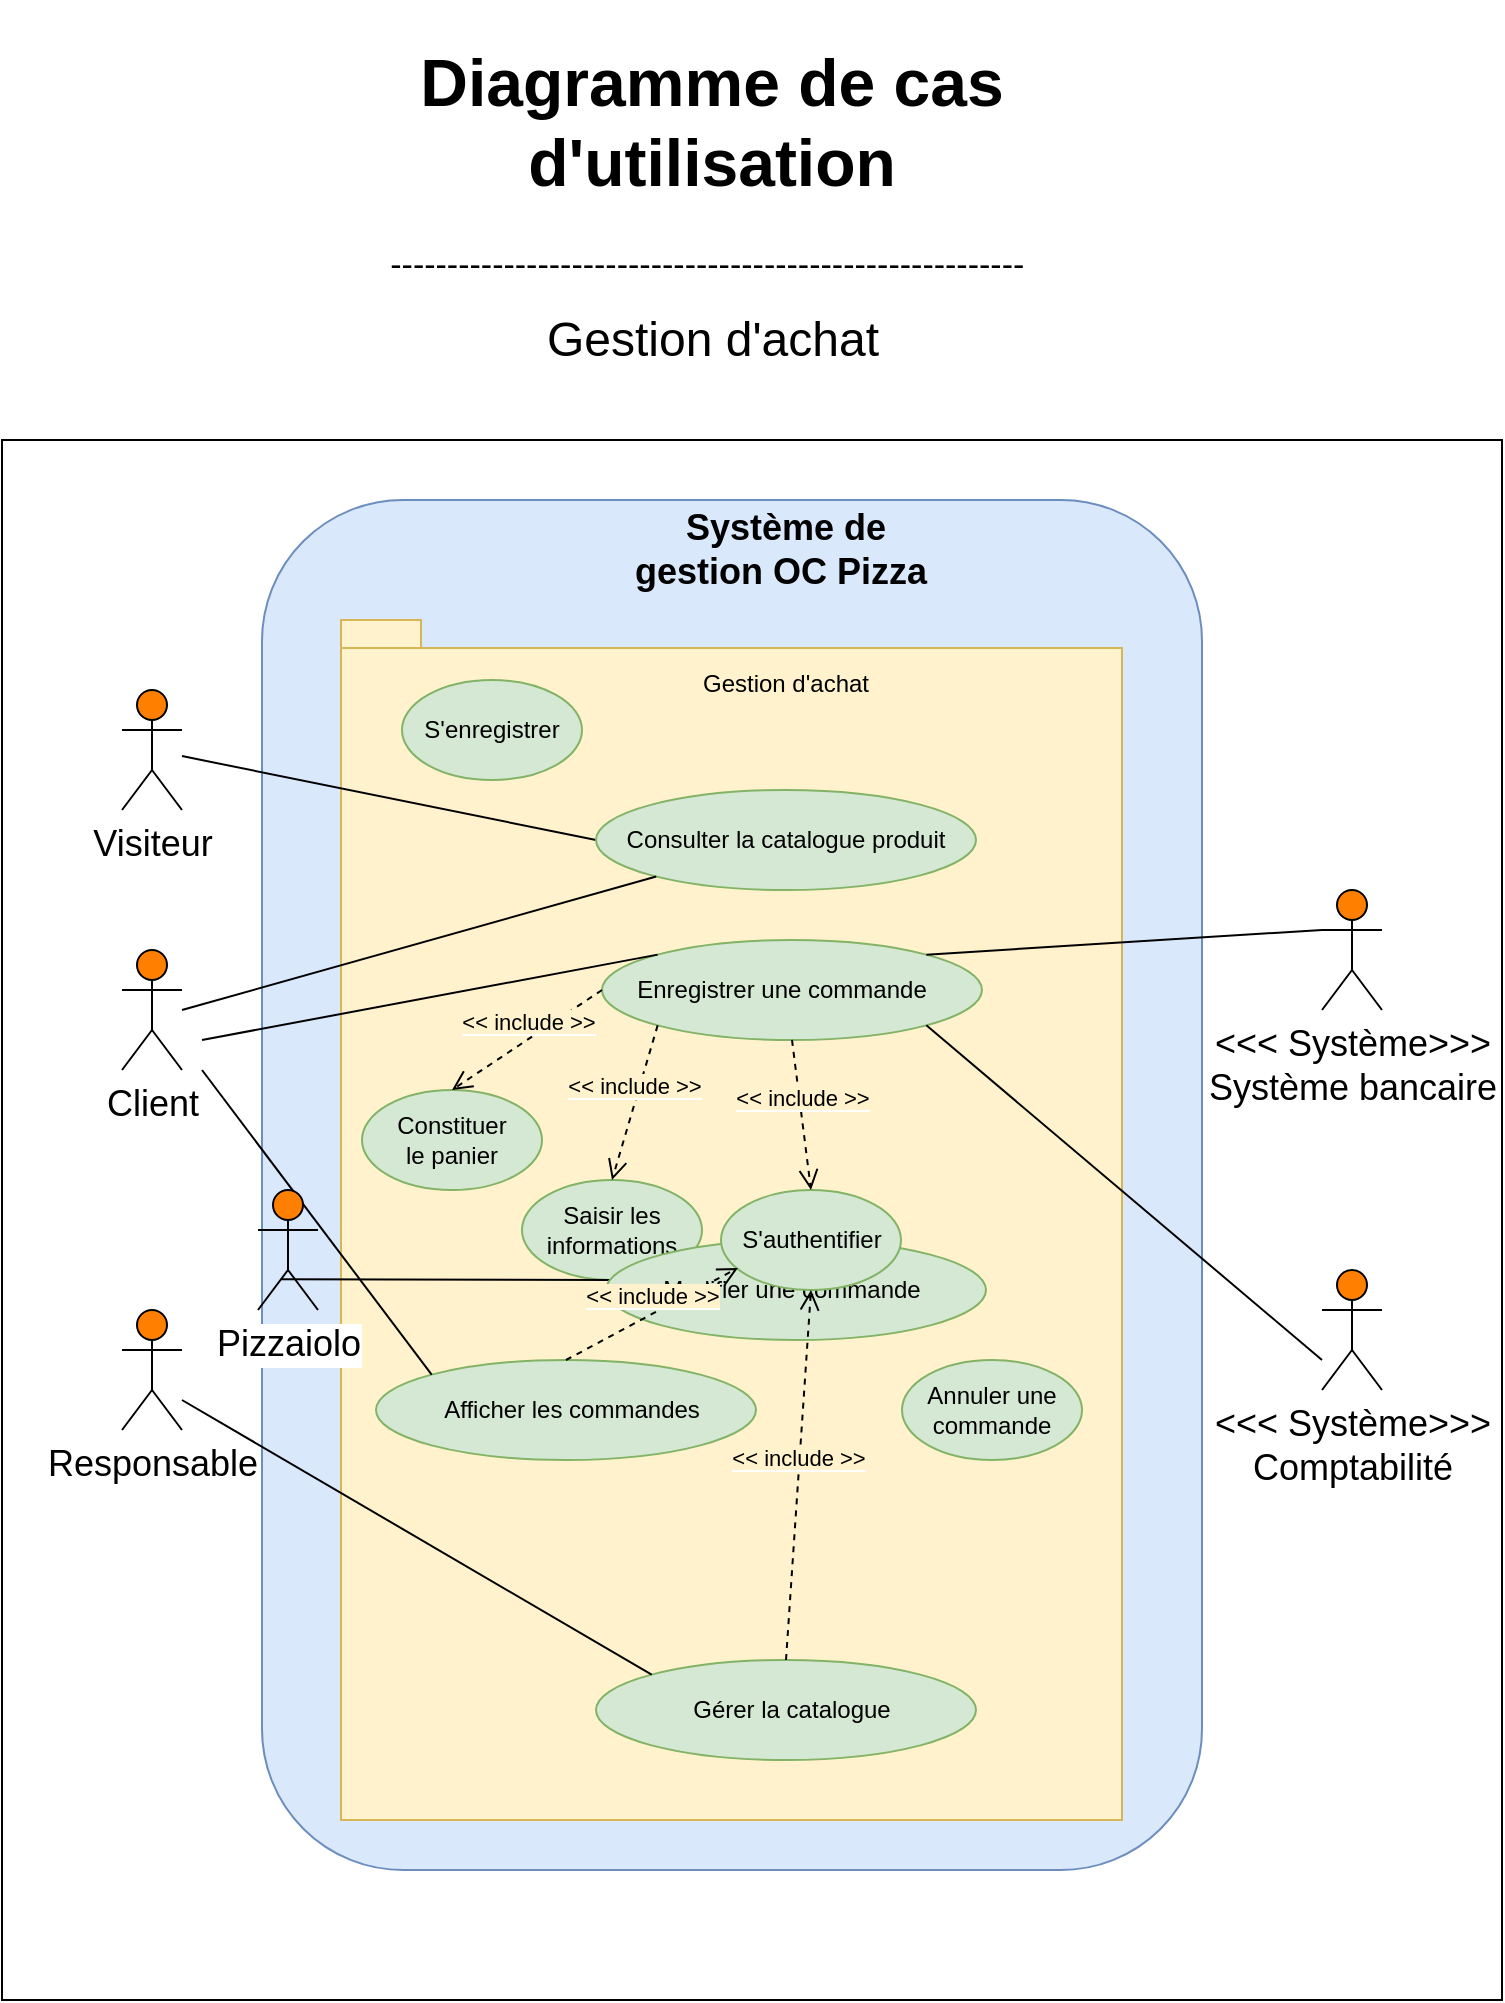 <mxfile version="12.7.0" type="github" pages="5">
  <diagram id="Q4VnvSh6ajyP1y70Wybg" name="Gestion d&#39;achat">
    <mxGraphModel grid="1" gridSize="10" guides="1" tooltips="1" connect="1" arrows="1" page="1" fold="1" pageScale="1" pageWidth="827" pageHeight="1169" math="0" shadow="0">
      <root>
        <mxCell id="0"/>
        <mxCell id="1" parent="0"/>
        <mxCell id="QWDj1nxfprRpqqSH3ZDR-1" value="" style="whiteSpace=wrap;html=1;" parent="1" vertex="1">
          <mxGeometry x="40" y="250" width="750" height="780" as="geometry"/>
        </mxCell>
        <mxCell id="QWDj1nxfprRpqqSH3ZDR-2" value="&lt;h1 style=&quot;font-size: 33px&quot;&gt;Diagramme de cas d&#39;utilisation&lt;/h1&gt;&lt;span style=&quot;font-size: 17px&quot;&gt;--------------------------------------------------------&amp;nbsp;&lt;/span&gt;&lt;p style=&quot;font-size: 17px&quot;&gt;&amp;nbsp;&lt;/p&gt;" style="text;html=1;strokeColor=none;fillColor=none;spacing=5;spacingTop=-20;whiteSpace=wrap;overflow=hidden;rounded=0;align=center;" parent="1" vertex="1">
          <mxGeometry x="190" y="40" width="410" height="150" as="geometry"/>
        </mxCell>
        <mxCell id="QWDj1nxfprRpqqSH3ZDR-3" value="" style="rounded=1;whiteSpace=wrap;html=1;fillColor=#dae8fc;strokeColor=#6c8ebf;" parent="1" vertex="1">
          <mxGeometry x="170" y="280" width="470" height="685" as="geometry"/>
        </mxCell>
        <mxCell id="QWDj1nxfprRpqqSH3ZDR-4" value="Système de gestion OC Pizza&amp;nbsp;" style="text;html=1;strokeColor=none;fillColor=none;align=center;verticalAlign=middle;whiteSpace=wrap;rounded=0;fontSize=18;fontStyle=1;glass=0;gradientColor=none;" parent="1" vertex="1">
          <mxGeometry x="352" y="270" width="160" height="70" as="geometry"/>
        </mxCell>
        <mxCell id="QWDj1nxfprRpqqSH3ZDR-5" value="Visiteur" style="shape=umlActor;verticalLabelPosition=bottom;labelBackgroundColor=#ffffff;verticalAlign=top;html=1;outlineConnect=0;fontSize=18;fillColor=#FF8000;" parent="1" vertex="1">
          <mxGeometry x="100" y="375" width="30" height="60" as="geometry"/>
        </mxCell>
        <mxCell id="QWDj1nxfprRpqqSH3ZDR-6" value="Client" style="shape=umlActor;verticalLabelPosition=bottom;labelBackgroundColor=#ffffff;verticalAlign=top;html=1;outlineConnect=0;fontSize=18;fillColor=#FF8000;" parent="1" vertex="1">
          <mxGeometry x="100" y="505" width="30" height="60" as="geometry"/>
        </mxCell>
        <mxCell id="QWDj1nxfprRpqqSH3ZDR-9" value="Responsable" style="shape=umlActor;verticalLabelPosition=bottom;labelBackgroundColor=#ffffff;verticalAlign=top;html=1;outlineConnect=0;fontSize=18;fillColor=#FF8000;" parent="1" vertex="1">
          <mxGeometry x="100" y="685" width="30" height="60" as="geometry"/>
        </mxCell>
        <mxCell id="QWDj1nxfprRpqqSH3ZDR-30" value="&amp;lt;&amp;lt;&amp;lt; Système&amp;gt;&amp;gt;&amp;gt;&lt;br&gt;Système bancaire" style="shape=umlActor;verticalLabelPosition=bottom;labelBackgroundColor=#ffffff;verticalAlign=top;html=1;outlineConnect=0;fontSize=18;gradientColor=none;gradientDirection=north;fillColor=#FF8000;" parent="1" vertex="1">
          <mxGeometry x="700" y="475" width="30" height="60" as="geometry"/>
        </mxCell>
        <mxCell id="QWDj1nxfprRpqqSH3ZDR-31" value="&amp;lt;&amp;lt;&amp;lt; Système&amp;gt;&amp;gt;&amp;gt;&lt;br&gt;Comptabilité" style="shape=umlActor;verticalLabelPosition=bottom;labelBackgroundColor=#ffffff;verticalAlign=top;html=1;outlineConnect=0;fontSize=18;gradientColor=none;gradientDirection=north;fillColor=#FF8000;" parent="1" vertex="1">
          <mxGeometry x="700" y="665" width="30" height="60" as="geometry"/>
        </mxCell>
        <mxCell id="bGvTpOcmgWzEgEp-N8Zq-1" value="" style="shape=folder;fontStyle=1;spacingTop=10;tabWidth=40;tabHeight=14;tabPosition=left;html=1;fillColor=#fff2cc;strokeColor=#d6b656;" parent="1" vertex="1">
          <mxGeometry x="209.5" y="340" width="390.5" height="600" as="geometry"/>
        </mxCell>
        <mxCell id="gy7lW3POpjNdomU-dFTI-1" value="" style="endArrow=none;html=1;entryX=0;entryY=0.5;entryDx=0;entryDy=0;" parent="1" source="QWDj1nxfprRpqqSH3ZDR-5" target="vUm-j6URE58z15l5uwDP-5" edge="1">
          <mxGeometry width="50" height="50" relative="1" as="geometry">
            <mxPoint x="208" y="430" as="sourcePoint"/>
            <mxPoint x="108" y="1050" as="targetPoint"/>
          </mxGeometry>
        </mxCell>
        <mxCell id="vUm-j6URE58z15l5uwDP-2" value="Gestion d&#39;achat" style="text;html=1;strokeColor=none;fillColor=none;align=center;verticalAlign=middle;whiteSpace=wrap;rounded=0;" parent="1" vertex="1">
          <mxGeometry x="382" y="362" width="100" height="20" as="geometry"/>
        </mxCell>
        <mxCell id="vUm-j6URE58z15l5uwDP-5" value="" style="ellipse;whiteSpace=wrap;html=1;fillColor=#d5e8d4;strokeColor=#82b366;" parent="1" vertex="1">
          <mxGeometry x="337" y="425" width="190" height="50" as="geometry"/>
        </mxCell>
        <mxCell id="vUm-j6URE58z15l5uwDP-6" value="Consulter la catalogue produit" style="text;html=1;strokeColor=none;fillColor=none;align=center;verticalAlign=middle;whiteSpace=wrap;rounded=0;" parent="1" vertex="1">
          <mxGeometry x="327" y="440" width="210" height="20" as="geometry"/>
        </mxCell>
        <mxCell id="I_hh46oAvjUN_I0hhad0-1" value="" style="ellipse;whiteSpace=wrap;html=1;fillColor=#d5e8d4;strokeColor=#82b366;" parent="1" vertex="1">
          <mxGeometry x="340" y="500" width="190" height="50" as="geometry"/>
        </mxCell>
        <mxCell id="I_hh46oAvjUN_I0hhad0-2" value="Enregistrer une commande" style="text;html=1;strokeColor=none;fillColor=none;align=center;verticalAlign=middle;whiteSpace=wrap;rounded=0;" parent="1" vertex="1">
          <mxGeometry x="325" y="515" width="210" height="20" as="geometry"/>
        </mxCell>
        <mxCell id="I_hh46oAvjUN_I0hhad0-3" value="" style="endArrow=none;html=1;" parent="1" target="vUm-j6URE58z15l5uwDP-5" edge="1">
          <mxGeometry width="50" height="50" relative="1" as="geometry">
            <mxPoint x="130" y="535" as="sourcePoint"/>
            <mxPoint x="343" y="595" as="targetPoint"/>
          </mxGeometry>
        </mxCell>
        <mxCell id="I_hh46oAvjUN_I0hhad0-4" value="" style="endArrow=none;html=1;exitX=1;exitY=0;exitDx=0;exitDy=0;entryX=0;entryY=0.333;entryDx=0;entryDy=0;entryPerimeter=0;" parent="1" source="I_hh46oAvjUN_I0hhad0-1" edge="1" target="QWDj1nxfprRpqqSH3ZDR-30">
          <mxGeometry width="50" height="50" relative="1" as="geometry">
            <mxPoint x="503" y="455.0" as="sourcePoint"/>
            <mxPoint x="710" y="520" as="targetPoint"/>
          </mxGeometry>
        </mxCell>
        <mxCell id="I_hh46oAvjUN_I0hhad0-5" value="" style="endArrow=none;html=1;entryX=0;entryY=0;entryDx=0;entryDy=0;" parent="1" target="I_hh46oAvjUN_I0hhad0-1" edge="1">
          <mxGeometry width="50" height="50" relative="1" as="geometry">
            <mxPoint x="140" y="550" as="sourcePoint"/>
            <mxPoint x="382.755" y="493.886" as="targetPoint"/>
          </mxGeometry>
        </mxCell>
        <mxCell id="I_hh46oAvjUN_I0hhad0-6" value="" style="ellipse;whiteSpace=wrap;html=1;fillColor=#d5e8d4;strokeColor=#82b366;" parent="1" vertex="1">
          <mxGeometry x="337" y="860" width="190" height="50" as="geometry"/>
        </mxCell>
        <mxCell id="I_hh46oAvjUN_I0hhad0-7" value="Gérer la catalogue" style="text;html=1;strokeColor=none;fillColor=none;align=center;verticalAlign=middle;whiteSpace=wrap;rounded=0;" parent="1" vertex="1">
          <mxGeometry x="330" y="875" width="210" height="20" as="geometry"/>
        </mxCell>
        <mxCell id="I_hh46oAvjUN_I0hhad0-8" value="" style="endArrow=none;html=1;entryX=0;entryY=0;entryDx=0;entryDy=0;" parent="1" target="I_hh46oAvjUN_I0hhad0-6" edge="1">
          <mxGeometry width="50" height="50" relative="1" as="geometry">
            <mxPoint x="130" y="730" as="sourcePoint"/>
            <mxPoint x="337.005" y="737.322" as="targetPoint"/>
          </mxGeometry>
        </mxCell>
        <mxCell id="I_hh46oAvjUN_I0hhad0-9" value="" style="endArrow=none;html=1;exitX=1;exitY=1;exitDx=0;exitDy=0;" parent="1" source="I_hh46oAvjUN_I0hhad0-1" edge="1">
          <mxGeometry width="50" height="50" relative="1" as="geometry">
            <mxPoint x="509.175" y="597.322" as="sourcePoint"/>
            <mxPoint x="700" y="710" as="targetPoint"/>
          </mxGeometry>
        </mxCell>
        <mxCell id="43fGHOJcIuJRuDEXYhk--1" value="" style="ellipse;whiteSpace=wrap;html=1;fillColor=#d5e8d4;strokeColor=#82b366;" parent="1" vertex="1">
          <mxGeometry x="300" y="620" width="90" height="50" as="geometry"/>
        </mxCell>
        <mxCell id="43fGHOJcIuJRuDEXYhk--2" value="Saisir les &lt;br&gt;informations" style="text;html=1;strokeColor=none;fillColor=none;align=center;verticalAlign=middle;whiteSpace=wrap;rounded=0;" parent="1" vertex="1">
          <mxGeometry x="240" y="635" width="210" height="20" as="geometry"/>
        </mxCell>
        <mxCell id="M3jOgyaK53UaTkVH63Le-1" value="" style="ellipse;whiteSpace=wrap;html=1;fillColor=#d5e8d4;strokeColor=#82b366;" parent="1" vertex="1">
          <mxGeometry x="227" y="710" width="190" height="50" as="geometry"/>
        </mxCell>
        <mxCell id="M3jOgyaK53UaTkVH63Le-2" value="Afficher les commandes" style="text;html=1;strokeColor=none;fillColor=none;align=center;verticalAlign=middle;whiteSpace=wrap;rounded=0;" parent="1" vertex="1">
          <mxGeometry x="220" y="725" width="210" height="20" as="geometry"/>
        </mxCell>
        <mxCell id="M3jOgyaK53UaTkVH63Le-3" value="" style="endArrow=none;html=1;entryX=0;entryY=0;entryDx=0;entryDy=0;" parent="1" target="M3jOgyaK53UaTkVH63Le-1" edge="1">
          <mxGeometry width="50" height="50" relative="1" as="geometry">
            <mxPoint x="140" y="565" as="sourcePoint"/>
            <mxPoint x="355.825" y="742.322" as="targetPoint"/>
          </mxGeometry>
        </mxCell>
        <mxCell id="oxvTJIU8UsC93sXLGyZz-1" value="Gestion d&#39;achat" style="text;html=1;strokeColor=none;fillColor=none;align=center;verticalAlign=middle;whiteSpace=wrap;rounded=0;fontSize=24;" parent="1" vertex="1">
          <mxGeometry x="240.5" y="190" width="309" height="20" as="geometry"/>
        </mxCell>
        <mxCell id="W3aeCpd1NUkL7q0202AN-2" value="Pizzaiolo" style="shape=umlActor;verticalLabelPosition=bottom;labelBackgroundColor=#ffffff;verticalAlign=top;html=1;outlineConnect=0;fontSize=18;fillColor=#FF8000;" vertex="1" parent="1">
          <mxGeometry x="168" y="625" width="30" height="60" as="geometry"/>
        </mxCell>
        <mxCell id="kGCEnb9m1VPzwAvPbRcI-2" value="" style="ellipse;whiteSpace=wrap;html=1;fillColor=#d5e8d4;strokeColor=#82b366;" vertex="1" parent="1">
          <mxGeometry x="490" y="710" width="90" height="50" as="geometry"/>
        </mxCell>
        <mxCell id="W3aeCpd1NUkL7q0202AN-3" value="" style="endArrow=none;html=1;entryX=0.5;entryY=1;entryDx=0;entryDy=0;exitX=0.186;exitY=0.538;exitDx=0;exitDy=0;exitPerimeter=0;" edge="1" parent="1" source="QWDj1nxfprRpqqSH3ZDR-1" target="43fGHOJcIuJRuDEXYhk--1">
          <mxGeometry width="50" height="50" relative="1" as="geometry">
            <mxPoint x="240.5" y="680" as="sourcePoint"/>
            <mxPoint x="290.5" y="630" as="targetPoint"/>
          </mxGeometry>
        </mxCell>
        <mxCell id="kGCEnb9m1VPzwAvPbRcI-3" value="Annuler une &lt;br&gt;commande" style="text;html=1;strokeColor=none;fillColor=none;align=center;verticalAlign=middle;whiteSpace=wrap;rounded=0;" vertex="1" parent="1">
          <mxGeometry x="430" y="725" width="210" height="20" as="geometry"/>
        </mxCell>
        <mxCell id="W3aeCpd1NUkL7q0202AN-4" value="" style="ellipse;whiteSpace=wrap;html=1;fillColor=#d5e8d4;strokeColor=#82b366;" vertex="1" parent="1">
          <mxGeometry x="342" y="650" width="190" height="50" as="geometry"/>
        </mxCell>
        <mxCell id="kGCEnb9m1VPzwAvPbRcI-5" value="" style="ellipse;whiteSpace=wrap;html=1;fillColor=#d5e8d4;strokeColor=#82b366;" vertex="1" parent="1">
          <mxGeometry x="220" y="575" width="90" height="50" as="geometry"/>
        </mxCell>
        <mxCell id="W3aeCpd1NUkL7q0202AN-5" value="Modifier une commande" style="text;html=1;strokeColor=none;fillColor=none;align=center;verticalAlign=middle;whiteSpace=wrap;rounded=0;" vertex="1" parent="1">
          <mxGeometry x="330" y="665" width="210" height="20" as="geometry"/>
        </mxCell>
        <mxCell id="kGCEnb9m1VPzwAvPbRcI-6" value="Constituer&lt;br&gt;le panier" style="text;html=1;strokeColor=none;fillColor=none;align=center;verticalAlign=middle;whiteSpace=wrap;rounded=0;" vertex="1" parent="1">
          <mxGeometry x="160" y="590" width="210" height="20" as="geometry"/>
        </mxCell>
        <mxCell id="kGCEnb9m1VPzwAvPbRcI-10" value="&lt;span style=&quot;background-color: rgb(255 , 242 , 204)&quot;&gt;&amp;lt;&amp;lt; include &amp;gt;&amp;gt;&lt;/span&gt;" style="html=1;verticalAlign=bottom;endArrow=open;dashed=1;endSize=8;entryX=0.5;entryY=0;entryDx=0;entryDy=0;exitX=0;exitY=1;exitDx=0;exitDy=0;" edge="1" parent="1" source="I_hh46oAvjUN_I0hhad0-1" target="43fGHOJcIuJRuDEXYhk--1">
          <mxGeometry relative="1" as="geometry">
            <mxPoint x="380" y="536.32" as="sourcePoint"/>
            <mxPoint x="373.123" y="593.674" as="targetPoint"/>
          </mxGeometry>
        </mxCell>
        <mxCell id="kGCEnb9m1VPzwAvPbRcI-11" value="&lt;span style=&quot;background-color: rgb(255 , 242 , 204)&quot;&gt;&amp;lt;&amp;lt; include &amp;gt;&amp;gt;&lt;/span&gt;" style="html=1;verticalAlign=bottom;endArrow=open;dashed=1;endSize=8;entryX=0.5;entryY=0;entryDx=0;entryDy=0;exitX=0;exitY=0.5;exitDx=0;exitDy=0;" edge="1" parent="1" source="I_hh46oAvjUN_I0hhad0-1" target="kGCEnb9m1VPzwAvPbRcI-5">
          <mxGeometry relative="1" as="geometry">
            <mxPoint x="340" y="515" as="sourcePoint"/>
            <mxPoint x="295.23" y="572.34" as="targetPoint"/>
          </mxGeometry>
        </mxCell>
        <mxCell id="kGCEnb9m1VPzwAvPbRcI-14" value="" style="ellipse;whiteSpace=wrap;html=1;fillColor=#d5e8d4;strokeColor=#82b366;" vertex="1" parent="1">
          <mxGeometry x="399.5" y="625" width="90" height="50" as="geometry"/>
        </mxCell>
        <mxCell id="kGCEnb9m1VPzwAvPbRcI-15" value="S&#39;authentifier" style="text;html=1;strokeColor=none;fillColor=none;align=center;verticalAlign=middle;whiteSpace=wrap;rounded=0;" vertex="1" parent="1">
          <mxGeometry x="339.5" y="640" width="210" height="20" as="geometry"/>
        </mxCell>
        <mxCell id="kGCEnb9m1VPzwAvPbRcI-16" value="&lt;span style=&quot;background-color: rgb(255 , 242 , 204)&quot;&gt;&amp;lt;&amp;lt; include &amp;gt;&amp;gt;&lt;/span&gt;" style="html=1;verticalAlign=bottom;endArrow=open;dashed=1;endSize=8;entryX=0.5;entryY=0;entryDx=0;entryDy=0;exitX=0.5;exitY=1;exitDx=0;exitDy=0;" edge="1" parent="1" source="I_hh46oAvjUN_I0hhad0-1" target="kGCEnb9m1VPzwAvPbRcI-14">
          <mxGeometry relative="1" as="geometry">
            <mxPoint x="430" y="565" as="sourcePoint"/>
            <mxPoint x="473.18" y="637.322" as="targetPoint"/>
          </mxGeometry>
        </mxCell>
        <mxCell id="kGCEnb9m1VPzwAvPbRcI-18" value="&lt;span style=&quot;background-color: rgb(255 , 242 , 204)&quot;&gt;&amp;lt;&amp;lt; include &amp;gt;&amp;gt;&lt;/span&gt;" style="html=1;verticalAlign=bottom;endArrow=open;dashed=1;endSize=8;entryX=0.326;entryY=1.2;entryDx=0;entryDy=0;exitX=0.5;exitY=0;exitDx=0;exitDy=0;entryPerimeter=0;" edge="1" parent="1" source="M3jOgyaK53UaTkVH63Le-1" target="kGCEnb9m1VPzwAvPbRcI-15">
          <mxGeometry relative="1" as="geometry">
            <mxPoint x="439.75" y="710" as="sourcePoint"/>
            <mxPoint x="449.25" y="785" as="targetPoint"/>
          </mxGeometry>
        </mxCell>
        <mxCell id="kGCEnb9m1VPzwAvPbRcI-19" value="&lt;span style=&quot;background-color: rgb(255 , 242 , 204)&quot;&gt;&amp;lt;&amp;lt; include &amp;gt;&amp;gt;&lt;/span&gt;" style="html=1;verticalAlign=bottom;endArrow=open;dashed=1;endSize=8;entryX=0.5;entryY=1;entryDx=0;entryDy=0;exitX=0.5;exitY=0;exitDx=0;exitDy=0;" edge="1" parent="1" source="I_hh46oAvjUN_I0hhad0-6" target="kGCEnb9m1VPzwAvPbRcI-14">
          <mxGeometry relative="1" as="geometry">
            <mxPoint x="332" y="720" as="sourcePoint"/>
            <mxPoint x="454.5" y="685" as="targetPoint"/>
          </mxGeometry>
        </mxCell>
        <mxCell id="GJyLPbbGCAZixdxn9bjF-1" value="" style="ellipse;whiteSpace=wrap;html=1;fillColor=#d5e8d4;strokeColor=#82b366;" vertex="1" parent="1">
          <mxGeometry x="240" y="370" width="90" height="50" as="geometry"/>
        </mxCell>
        <mxCell id="GJyLPbbGCAZixdxn9bjF-2" value="S&#39;enregistrer" style="text;html=1;strokeColor=none;fillColor=none;align=center;verticalAlign=middle;whiteSpace=wrap;rounded=0;" vertex="1" parent="1">
          <mxGeometry x="180" y="385" width="210" height="20" as="geometry"/>
        </mxCell>
      </root>
    </mxGraphModel>
  </diagram>
  <diagram name="Gestion de production" id="fgTAtfgwFq6CUhq8dnCs">
    <mxGraphModel dx="1048" dy="684" grid="1" gridSize="10" guides="1" tooltips="1" connect="1" arrows="1" fold="1" page="1" pageScale="1" pageWidth="827" pageHeight="1169" math="0" shadow="0">
      <root>
        <mxCell id="d8JkluKaq2D7Z7kEgQlh-0"/>
        <mxCell id="d8JkluKaq2D7Z7kEgQlh-1" parent="d8JkluKaq2D7Z7kEgQlh-0"/>
        <mxCell id="d8JkluKaq2D7Z7kEgQlh-2" value="" style="whiteSpace=wrap;html=1;" parent="d8JkluKaq2D7Z7kEgQlh-1" vertex="1">
          <mxGeometry x="40" y="250" width="750" height="780" as="geometry"/>
        </mxCell>
        <mxCell id="d8JkluKaq2D7Z7kEgQlh-3" value="&lt;h1 style=&quot;font-size: 33px&quot;&gt;Diagramme de cas d&#39;utilisation&lt;/h1&gt;&lt;p style=&quot;font-size: 17px&quot;&gt;--------------------------------------------------------&amp;nbsp;&lt;/p&gt;" style="text;html=1;strokeColor=none;fillColor=none;spacing=5;spacingTop=-20;whiteSpace=wrap;overflow=hidden;rounded=0;align=center;" parent="d8JkluKaq2D7Z7kEgQlh-1" vertex="1">
          <mxGeometry x="190" y="40" width="410" height="150" as="geometry"/>
        </mxCell>
        <mxCell id="d8JkluKaq2D7Z7kEgQlh-4" value="" style="rounded=1;whiteSpace=wrap;html=1;fillColor=#dae8fc;strokeColor=#6c8ebf;" parent="d8JkluKaq2D7Z7kEgQlh-1" vertex="1">
          <mxGeometry x="190" y="280" width="470" height="685" as="geometry"/>
        </mxCell>
        <mxCell id="d8JkluKaq2D7Z7kEgQlh-5" value="Système de gestion OC Pizza&amp;nbsp;" style="text;html=1;strokeColor=none;fillColor=none;align=center;verticalAlign=middle;whiteSpace=wrap;rounded=0;fontSize=18;fontStyle=1;glass=0;gradientColor=none;" parent="d8JkluKaq2D7Z7kEgQlh-1" vertex="1">
          <mxGeometry x="350" y="280" width="160" height="60" as="geometry"/>
        </mxCell>
        <mxCell id="d8JkluKaq2D7Z7kEgQlh-6" value="Pizzaiolo" style="shape=umlActor;verticalLabelPosition=bottom;labelBackgroundColor=#ffffff;verticalAlign=top;html=1;outlineConnect=0;fontSize=18;fillColor=#FF8000;" parent="d8JkluKaq2D7Z7kEgQlh-1" vertex="1">
          <mxGeometry x="110" y="370" width="30" height="60" as="geometry"/>
        </mxCell>
        <mxCell id="d8JkluKaq2D7Z7kEgQlh-7" value="Responsable" style="shape=umlActor;verticalLabelPosition=bottom;labelBackgroundColor=#ffffff;verticalAlign=top;html=1;outlineConnect=0;fontSize=18;fillColor=#FF8000;" parent="d8JkluKaq2D7Z7kEgQlh-1" vertex="1">
          <mxGeometry x="110" y="630" width="30" height="60" as="geometry"/>
        </mxCell>
        <mxCell id="d8JkluKaq2D7Z7kEgQlh-15" value="" style="shape=folder;fontStyle=1;spacingTop=10;tabWidth=40;tabHeight=14;tabPosition=left;html=1;fillColor=#fff2cc;strokeColor=#d6b656;" parent="d8JkluKaq2D7Z7kEgQlh-1" vertex="1">
          <mxGeometry x="240" y="340" width="380" height="600" as="geometry"/>
        </mxCell>
        <mxCell id="d8JkluKaq2D7Z7kEgQlh-16" value="" style="endArrow=none;html=1;entryX=0;entryY=0.5;entryDx=0;entryDy=0;" parent="d8JkluKaq2D7Z7kEgQlh-1" source="d8JkluKaq2D7Z7kEgQlh-6" target="d8JkluKaq2D7Z7kEgQlh-18" edge="1">
          <mxGeometry width="50" height="50" relative="1" as="geometry">
            <mxPoint x="208" y="430" as="sourcePoint"/>
            <mxPoint x="108" y="1050" as="targetPoint"/>
          </mxGeometry>
        </mxCell>
        <mxCell id="d8JkluKaq2D7Z7kEgQlh-17" value="Gestion de production" style="text;html=1;strokeColor=none;fillColor=none;align=center;verticalAlign=middle;whiteSpace=wrap;rounded=0;" parent="d8JkluKaq2D7Z7kEgQlh-1" vertex="1">
          <mxGeometry x="371" y="360" width="128" height="20" as="geometry"/>
        </mxCell>
        <mxCell id="d8JkluKaq2D7Z7kEgQlh-18" value="" style="ellipse;whiteSpace=wrap;html=1;fillColor=#d5e8d4;strokeColor=#82b366;" parent="d8JkluKaq2D7Z7kEgQlh-1" vertex="1">
          <mxGeometry x="390" y="410" width="190" height="50" as="geometry"/>
        </mxCell>
        <mxCell id="d8JkluKaq2D7Z7kEgQlh-19" value="Afficher l&#39;aide mémoire&lt;br&gt;d&#39;une pizza" style="text;html=1;strokeColor=none;fillColor=none;align=center;verticalAlign=middle;whiteSpace=wrap;rounded=0;" parent="d8JkluKaq2D7Z7kEgQlh-1" vertex="1">
          <mxGeometry x="380" y="425" width="210" height="20" as="geometry"/>
        </mxCell>
        <mxCell id="d8JkluKaq2D7Z7kEgQlh-20" value="" style="ellipse;whiteSpace=wrap;html=1;fillColor=#d5e8d4;strokeColor=#82b366;" parent="d8JkluKaq2D7Z7kEgQlh-1" vertex="1">
          <mxGeometry x="257" y="480" width="190" height="50" as="geometry"/>
        </mxCell>
        <mxCell id="d8JkluKaq2D7Z7kEgQlh-21" value="&amp;nbsp;Mettre à jour en statut:&lt;br&gt;&quot;En préparation&quot;" style="text;html=1;strokeColor=none;fillColor=none;align=center;verticalAlign=middle;whiteSpace=wrap;rounded=0;" parent="d8JkluKaq2D7Z7kEgQlh-1" vertex="1">
          <mxGeometry x="250" y="495" width="210" height="20" as="geometry"/>
        </mxCell>
        <mxCell id="EaD-doI5XmKmRAlk7yoj-0" value="Gestion de production" style="text;html=1;strokeColor=none;fillColor=none;align=center;verticalAlign=middle;whiteSpace=wrap;rounded=0;fontSize=24;" parent="d8JkluKaq2D7Z7kEgQlh-1" vertex="1">
          <mxGeometry x="240.5" y="190" width="309" height="20" as="geometry"/>
        </mxCell>
        <mxCell id="EaD-doI5XmKmRAlk7yoj-3" value="" style="endArrow=none;html=1;entryX=0;entryY=0;entryDx=0;entryDy=0;" parent="d8JkluKaq2D7Z7kEgQlh-1" target="d8JkluKaq2D7Z7kEgQlh-20" edge="1">
          <mxGeometry width="50" height="50" relative="1" as="geometry">
            <mxPoint x="150" y="420" as="sourcePoint"/>
            <mxPoint x="350" y="475" as="targetPoint"/>
          </mxGeometry>
        </mxCell>
        <mxCell id="EaD-doI5XmKmRAlk7yoj-10" value="" style="ellipse;whiteSpace=wrap;html=1;fillColor=#d5e8d4;strokeColor=#82b366;" parent="d8JkluKaq2D7Z7kEgQlh-1" vertex="1">
          <mxGeometry x="280" y="700" width="190" height="50" as="geometry"/>
        </mxCell>
        <mxCell id="dQtpfqNL97VUEAJI0ixf-0" value="Suivre les commandes" style="text;html=1;strokeColor=none;fillColor=none;align=center;verticalAlign=middle;whiteSpace=wrap;rounded=0;" parent="d8JkluKaq2D7Z7kEgQlh-1" vertex="1">
          <mxGeometry x="270" y="715" width="210" height="20" as="geometry"/>
        </mxCell>
        <mxCell id="dQtpfqNL97VUEAJI0ixf-1" value="" style="endArrow=none;html=1;entryX=0;entryY=0;entryDx=0;entryDy=0;" parent="d8JkluKaq2D7Z7kEgQlh-1" target="EaD-doI5XmKmRAlk7yoj-10" edge="1">
          <mxGeometry width="50" height="50" relative="1" as="geometry">
            <mxPoint x="140" y="660" as="sourcePoint"/>
            <mxPoint x="350" y="608.79" as="targetPoint"/>
          </mxGeometry>
        </mxCell>
        <mxCell id="m-i9nQrGnFVGEbFEAOxb-0" value="" style="ellipse;whiteSpace=wrap;html=1;fillColor=#d5e8d4;strokeColor=#82b366;" vertex="1" parent="d8JkluKaq2D7Z7kEgQlh-1">
          <mxGeometry x="430" y="580" width="90" height="50" as="geometry"/>
        </mxCell>
        <mxCell id="m-i9nQrGnFVGEbFEAOxb-1" value="S&#39;authentifier" style="text;html=1;strokeColor=none;fillColor=none;align=center;verticalAlign=middle;whiteSpace=wrap;rounded=0;" vertex="1" parent="d8JkluKaq2D7Z7kEgQlh-1">
          <mxGeometry x="370" y="595" width="210" height="20" as="geometry"/>
        </mxCell>
        <mxCell id="tSlFKxfRc9_arDAEZdeA-0" value="&lt;span style=&quot;background-color: rgb(255 , 242 , 204)&quot;&gt;&amp;lt;&amp;lt; include &amp;gt;&amp;gt;&lt;/span&gt;" style="html=1;verticalAlign=bottom;endArrow=open;dashed=1;endSize=8;entryX=0.5;entryY=0;entryDx=0;entryDy=0;exitX=0.5;exitY=1;exitDx=0;exitDy=0;" edge="1" parent="d8JkluKaq2D7Z7kEgQlh-1" source="d8JkluKaq2D7Z7kEgQlh-18" target="m-i9nQrGnFVGEbFEAOxb-0">
          <mxGeometry relative="1" as="geometry">
            <mxPoint x="342.5" y="540" as="sourcePoint"/>
            <mxPoint x="412.68" y="632.322" as="targetPoint"/>
          </mxGeometry>
        </mxCell>
        <mxCell id="tSlFKxfRc9_arDAEZdeA-1" value="&lt;span style=&quot;background-color: rgb(255 , 242 , 204)&quot;&gt;&amp;lt;&amp;lt; include &amp;gt;&amp;gt;&lt;/span&gt;" style="html=1;verticalAlign=bottom;endArrow=open;dashed=1;endSize=8;entryX=0.327;entryY=-0.083;entryDx=0;entryDy=0;exitX=0.5;exitY=1;exitDx=0;exitDy=0;entryPerimeter=0;" edge="1" parent="d8JkluKaq2D7Z7kEgQlh-1" source="d8JkluKaq2D7Z7kEgQlh-20" target="m-i9nQrGnFVGEbFEAOxb-1">
          <mxGeometry relative="1" as="geometry">
            <mxPoint x="495" y="470" as="sourcePoint"/>
            <mxPoint x="485" y="590" as="targetPoint"/>
          </mxGeometry>
        </mxCell>
        <mxCell id="tSlFKxfRc9_arDAEZdeA-2" value="&lt;span style=&quot;background-color: rgb(255 , 242 , 204)&quot;&gt;&amp;lt;&amp;lt; include &amp;gt;&amp;gt;&lt;/span&gt;" style="html=1;verticalAlign=bottom;endArrow=open;dashed=1;endSize=8;entryX=0.5;entryY=1;entryDx=0;entryDy=0;exitX=0.5;exitY=0;exitDx=0;exitDy=0;" edge="1" parent="d8JkluKaq2D7Z7kEgQlh-1" source="EaD-doI5XmKmRAlk7yoj-10" target="m-i9nQrGnFVGEbFEAOxb-0">
          <mxGeometry relative="1" as="geometry">
            <mxPoint x="362" y="540" as="sourcePoint"/>
            <mxPoint x="448.67" y="603.34" as="targetPoint"/>
          </mxGeometry>
        </mxCell>
      </root>
    </mxGraphModel>
  </diagram>
  <diagram name="Gestion de livraison" id="UV4tbAQiBesQI6crcTb9">
    <mxGraphModel grid="1" gridSize="10" guides="1" tooltips="1" connect="1" arrows="1" page="1" fold="1" pageScale="1" pageWidth="827" pageHeight="1169" math="0" shadow="0">
      <root>
        <mxCell id="ykpp0NAtl0xC6Hz3AZJ0-0"/>
        <mxCell id="ykpp0NAtl0xC6Hz3AZJ0-1" parent="ykpp0NAtl0xC6Hz3AZJ0-0"/>
        <mxCell id="ykpp0NAtl0xC6Hz3AZJ0-2" value="" style="whiteSpace=wrap;html=1;" parent="ykpp0NAtl0xC6Hz3AZJ0-1" vertex="1">
          <mxGeometry x="40" y="250" width="750" height="780" as="geometry"/>
        </mxCell>
        <mxCell id="ykpp0NAtl0xC6Hz3AZJ0-3" value="&lt;h1 style=&quot;font-size: 33px&quot;&gt;Diagramme de cas d&#39;utilisation&lt;/h1&gt;&lt;p style=&quot;font-size: 17px&quot;&gt;--------------------------------------------------------&amp;nbsp;&lt;/p&gt;" style="text;html=1;strokeColor=none;fillColor=none;spacing=5;spacingTop=-20;whiteSpace=wrap;overflow=hidden;rounded=0;align=center;" parent="ykpp0NAtl0xC6Hz3AZJ0-1" vertex="1">
          <mxGeometry x="190" y="40" width="410" height="150" as="geometry"/>
        </mxCell>
        <mxCell id="ykpp0NAtl0xC6Hz3AZJ0-4" value="" style="rounded=1;whiteSpace=wrap;html=1;fillColor=#dae8fc;strokeColor=#6c8ebf;" parent="ykpp0NAtl0xC6Hz3AZJ0-1" vertex="1">
          <mxGeometry x="170" y="280" width="480" height="685" as="geometry"/>
        </mxCell>
        <mxCell id="ykpp0NAtl0xC6Hz3AZJ0-5" value="Système de gestion OC Pizza&amp;nbsp;" style="text;html=1;strokeColor=none;fillColor=none;align=center;verticalAlign=middle;whiteSpace=wrap;rounded=0;fontSize=18;fontStyle=1;glass=0;gradientColor=none;" parent="ykpp0NAtl0xC6Hz3AZJ0-1" vertex="1">
          <mxGeometry x="350" y="280" width="160" height="60" as="geometry"/>
        </mxCell>
        <mxCell id="ykpp0NAtl0xC6Hz3AZJ0-6" value="Livreur" style="shape=umlActor;verticalLabelPosition=bottom;labelBackgroundColor=#ffffff;verticalAlign=top;html=1;outlineConnect=0;fontSize=18;fillColor=#FF8000;" parent="ykpp0NAtl0xC6Hz3AZJ0-1" vertex="1">
          <mxGeometry x="80" y="370" width="30" height="60" as="geometry"/>
        </mxCell>
        <mxCell id="ykpp0NAtl0xC6Hz3AZJ0-7" value="Responsable" style="shape=umlActor;verticalLabelPosition=bottom;labelBackgroundColor=#ffffff;verticalAlign=top;html=1;outlineConnect=0;fontSize=18;fillColor=#FF8000;" parent="ykpp0NAtl0xC6Hz3AZJ0-1" vertex="1">
          <mxGeometry x="80" y="745" width="30" height="60" as="geometry"/>
        </mxCell>
        <mxCell id="ykpp0NAtl0xC6Hz3AZJ0-12" value="" style="shape=folder;fontStyle=1;spacingTop=10;tabWidth=40;tabHeight=14;tabPosition=left;html=1;fillColor=#fff2cc;strokeColor=#d6b656;" parent="ykpp0NAtl0xC6Hz3AZJ0-1" vertex="1">
          <mxGeometry x="230" y="340" width="360" height="580" as="geometry"/>
        </mxCell>
        <mxCell id="ykpp0NAtl0xC6Hz3AZJ0-13" value="" style="endArrow=none;html=1;entryX=0;entryY=0.5;entryDx=0;entryDy=0;" parent="ykpp0NAtl0xC6Hz3AZJ0-1" source="ykpp0NAtl0xC6Hz3AZJ0-6" target="ykpp0NAtl0xC6Hz3AZJ0-15" edge="1">
          <mxGeometry width="50" height="50" relative="1" as="geometry">
            <mxPoint x="208" y="430" as="sourcePoint"/>
            <mxPoint x="108" y="1050" as="targetPoint"/>
          </mxGeometry>
        </mxCell>
        <mxCell id="ykpp0NAtl0xC6Hz3AZJ0-14" value="Gestion de la livraison" style="text;html=1;strokeColor=none;fillColor=none;align=center;verticalAlign=middle;whiteSpace=wrap;rounded=0;" parent="ykpp0NAtl0xC6Hz3AZJ0-1" vertex="1">
          <mxGeometry x="371" y="360" width="128" height="20" as="geometry"/>
        </mxCell>
        <mxCell id="ykpp0NAtl0xC6Hz3AZJ0-15" value="" style="ellipse;whiteSpace=wrap;html=1;fillColor=#d5e8d4;strokeColor=#82b366;" parent="ykpp0NAtl0xC6Hz3AZJ0-1" vertex="1">
          <mxGeometry x="390" y="400" width="190" height="50" as="geometry"/>
        </mxCell>
        <mxCell id="ykpp0NAtl0xC6Hz3AZJ0-16" value="Afficher les commandes à livrer" style="text;html=1;strokeColor=none;fillColor=none;align=center;verticalAlign=middle;whiteSpace=wrap;rounded=0;" parent="ykpp0NAtl0xC6Hz3AZJ0-1" vertex="1">
          <mxGeometry x="380" y="415" width="210" height="20" as="geometry"/>
        </mxCell>
        <mxCell id="ykpp0NAtl0xC6Hz3AZJ0-17" value="" style="ellipse;whiteSpace=wrap;html=1;fillColor=#d5e8d4;strokeColor=#82b366;" parent="ykpp0NAtl0xC6Hz3AZJ0-1" vertex="1">
          <mxGeometry x="237" y="559" width="190" height="50" as="geometry"/>
        </mxCell>
        <mxCell id="ykpp0NAtl0xC6Hz3AZJ0-18" value="Mettre à jour l&#39;état d&#39;une &lt;br&gt;commande: &quot;En livraison&quot;" style="text;html=1;strokeColor=none;fillColor=none;align=center;verticalAlign=middle;whiteSpace=wrap;rounded=0;" parent="ykpp0NAtl0xC6Hz3AZJ0-1" vertex="1">
          <mxGeometry x="230" y="574" width="210" height="20" as="geometry"/>
        </mxCell>
        <mxCell id="ykpp0NAtl0xC6Hz3AZJ0-19" value="Gestion de la livraison" style="text;html=1;strokeColor=none;fillColor=none;align=center;verticalAlign=middle;whiteSpace=wrap;rounded=0;fontSize=24;" parent="ykpp0NAtl0xC6Hz3AZJ0-1" vertex="1">
          <mxGeometry x="240.5" y="190" width="309" height="20" as="geometry"/>
        </mxCell>
        <mxCell id="ykpp0NAtl0xC6Hz3AZJ0-20" value="" style="endArrow=none;html=1;entryX=0;entryY=0;entryDx=0;entryDy=0;" parent="ykpp0NAtl0xC6Hz3AZJ0-1" target="ykpp0NAtl0xC6Hz3AZJ0-17" edge="1">
          <mxGeometry width="50" height="50" relative="1" as="geometry">
            <mxPoint x="110" y="420" as="sourcePoint"/>
            <mxPoint x="350" y="475" as="targetPoint"/>
          </mxGeometry>
        </mxCell>
        <mxCell id="ykpp0NAtl0xC6Hz3AZJ0-21" value="" style="ellipse;whiteSpace=wrap;html=1;fillColor=#d5e8d4;strokeColor=#82b366;" parent="ykpp0NAtl0xC6Hz3AZJ0-1" vertex="1">
          <mxGeometry x="247.5" y="720" width="190" height="50" as="geometry"/>
        </mxCell>
        <mxCell id="psMO7LkNplvlpqfrgpkt-0" value="Suivre la livraison" style="text;html=1;strokeColor=none;fillColor=none;align=center;verticalAlign=middle;whiteSpace=wrap;rounded=0;" parent="ykpp0NAtl0xC6Hz3AZJ0-1" vertex="1">
          <mxGeometry x="237.5" y="735" width="210" height="20" as="geometry"/>
        </mxCell>
        <mxCell id="psMO7LkNplvlpqfrgpkt-2" value="" style="endArrow=none;html=1;entryX=0;entryY=0.5;entryDx=0;entryDy=0;" parent="ykpp0NAtl0xC6Hz3AZJ0-1" target="ykpp0NAtl0xC6Hz3AZJ0-21" edge="1">
          <mxGeometry width="50" height="50" relative="1" as="geometry">
            <mxPoint x="120" y="775" as="sourcePoint"/>
            <mxPoint x="350" y="755" as="targetPoint"/>
          </mxGeometry>
        </mxCell>
        <mxCell id="ABwv-ZGLtfaVKrjhNL_r-0" value="" style="ellipse;whiteSpace=wrap;html=1;fillColor=#d5e8d4;strokeColor=#82b366;" vertex="1" parent="ykpp0NAtl0xC6Hz3AZJ0-1">
          <mxGeometry x="420" y="650" width="90" height="50" as="geometry"/>
        </mxCell>
        <mxCell id="ABwv-ZGLtfaVKrjhNL_r-1" value="S&#39;authentifier" style="text;html=1;strokeColor=none;fillColor=none;align=center;verticalAlign=middle;whiteSpace=wrap;rounded=0;" vertex="1" parent="ykpp0NAtl0xC6Hz3AZJ0-1">
          <mxGeometry x="360" y="665" width="210" height="20" as="geometry"/>
        </mxCell>
        <mxCell id="ABwv-ZGLtfaVKrjhNL_r-2" value="&lt;span style=&quot;background-color: rgb(255 , 242 , 204)&quot;&gt;&amp;lt;&amp;lt; include &amp;gt;&amp;gt;&lt;/span&gt;" style="html=1;verticalAlign=bottom;endArrow=open;dashed=1;endSize=8;entryX=0;entryY=1;entryDx=0;entryDy=0;exitX=0.5;exitY=0;exitDx=0;exitDy=0;" edge="1" parent="ykpp0NAtl0xC6Hz3AZJ0-1" target="ABwv-ZGLtfaVKrjhNL_r-0" source="ykpp0NAtl0xC6Hz3AZJ0-21">
          <mxGeometry relative="1" as="geometry">
            <mxPoint x="432" y="860" as="sourcePoint"/>
            <mxPoint x="454.5" y="685" as="targetPoint"/>
          </mxGeometry>
        </mxCell>
        <mxCell id="ABwv-ZGLtfaVKrjhNL_r-3" value="&lt;span style=&quot;background-color: rgb(255 , 242 , 204)&quot;&gt;&amp;lt;&amp;lt; include &amp;gt;&amp;gt;&lt;/span&gt;" style="html=1;verticalAlign=bottom;endArrow=open;dashed=1;endSize=8;entryX=0;entryY=0;entryDx=0;entryDy=0;exitX=0.5;exitY=1;exitDx=0;exitDy=0;" edge="1" parent="ykpp0NAtl0xC6Hz3AZJ0-1" source="ykpp0NAtl0xC6Hz3AZJ0-17" target="ABwv-ZGLtfaVKrjhNL_r-0">
          <mxGeometry relative="1" as="geometry">
            <mxPoint x="288" y="625" as="sourcePoint"/>
            <mxPoint x="380" y="520" as="targetPoint"/>
          </mxGeometry>
        </mxCell>
        <mxCell id="ABwv-ZGLtfaVKrjhNL_r-4" value="&lt;span style=&quot;background-color: rgb(255 , 242 , 204)&quot;&gt;&amp;lt;&amp;lt; include &amp;gt;&amp;gt;&lt;/span&gt;" style="html=1;verticalAlign=bottom;endArrow=open;dashed=1;endSize=8;entryX=1;entryY=0;entryDx=0;entryDy=0;exitX=0.5;exitY=1;exitDx=0;exitDy=0;" edge="1" parent="ykpp0NAtl0xC6Hz3AZJ0-1" source="ykpp0NAtl0xC6Hz3AZJ0-15" target="ABwv-ZGLtfaVKrjhNL_r-0">
          <mxGeometry relative="1" as="geometry">
            <mxPoint x="372.5" y="800" as="sourcePoint"/>
            <mxPoint x="464.5" y="695" as="targetPoint"/>
          </mxGeometry>
        </mxCell>
        <mxCell id="ABwv-ZGLtfaVKrjhNL_r-5" value="" style="ellipse;whiteSpace=wrap;html=1;fillColor=#d5e8d4;strokeColor=#82b366;" vertex="1" parent="ykpp0NAtl0xC6Hz3AZJ0-1">
          <mxGeometry x="257.5" y="480" width="190" height="50" as="geometry"/>
        </mxCell>
        <mxCell id="ABwv-ZGLtfaVKrjhNL_r-6" value="Affecter une commande à&lt;br&gt;livrer" style="text;html=1;strokeColor=none;fillColor=none;align=center;verticalAlign=middle;whiteSpace=wrap;rounded=0;" vertex="1" parent="ykpp0NAtl0xC6Hz3AZJ0-1">
          <mxGeometry x="247.5" y="495" width="210" height="20" as="geometry"/>
        </mxCell>
      </root>
    </mxGraphModel>
  </diagram>
  <diagram name="Gestion du stock" id="JWaZh6eXskdz8pbeTX37">
    <mxGraphModel grid="1" gridSize="10" guides="1" tooltips="1" connect="1" arrows="1" page="1" fold="1" pageScale="1" pageWidth="827" pageHeight="1169" math="0" shadow="0">
      <root>
        <mxCell id="oeW2WJHK5YeV3AvNNdEJ-0"/>
        <mxCell id="oeW2WJHK5YeV3AvNNdEJ-1" parent="oeW2WJHK5YeV3AvNNdEJ-0"/>
        <mxCell id="oeW2WJHK5YeV3AvNNdEJ-2" value="" style="whiteSpace=wrap;html=1;" parent="oeW2WJHK5YeV3AvNNdEJ-1" vertex="1">
          <mxGeometry x="40" y="250" width="750" height="780" as="geometry"/>
        </mxCell>
        <mxCell id="oeW2WJHK5YeV3AvNNdEJ-3" value="&lt;h1 style=&quot;font-size: 33px&quot;&gt;Diagramme de cas d&#39;utilisation&lt;/h1&gt;&lt;p style=&quot;font-size: 17px&quot;&gt;--------------------------------------------------------&amp;nbsp;&lt;/p&gt;" style="text;html=1;strokeColor=none;fillColor=none;spacing=5;spacingTop=-20;whiteSpace=wrap;overflow=hidden;rounded=0;align=center;" parent="oeW2WJHK5YeV3AvNNdEJ-1" vertex="1">
          <mxGeometry x="190" y="40" width="410" height="150" as="geometry"/>
        </mxCell>
        <mxCell id="oeW2WJHK5YeV3AvNNdEJ-4" value="" style="rounded=1;whiteSpace=wrap;html=1;fillColor=#dae8fc;strokeColor=#6c8ebf;" parent="oeW2WJHK5YeV3AvNNdEJ-1" vertex="1">
          <mxGeometry x="230" y="280" width="410" height="685" as="geometry"/>
        </mxCell>
        <mxCell id="oeW2WJHK5YeV3AvNNdEJ-5" value="Système de gestion OC Pizza&amp;nbsp;" style="text;html=1;strokeColor=none;fillColor=none;align=center;verticalAlign=middle;whiteSpace=wrap;rounded=0;fontSize=18;fontStyle=1;glass=0;gradientColor=none;" parent="oeW2WJHK5YeV3AvNNdEJ-1" vertex="1">
          <mxGeometry x="349" y="280" width="160" height="60" as="geometry"/>
        </mxCell>
        <mxCell id="oeW2WJHK5YeV3AvNNdEJ-7" value="Responsable" style="shape=umlActor;verticalLabelPosition=bottom;labelBackgroundColor=#ffffff;verticalAlign=top;html=1;outlineConnect=0;fontSize=18;fillColor=#FF8000;" parent="oeW2WJHK5YeV3AvNNdEJ-1" vertex="1">
          <mxGeometry x="140" y="480" width="30" height="60" as="geometry"/>
        </mxCell>
        <mxCell id="oeW2WJHK5YeV3AvNNdEJ-12" value="" style="shape=folder;fontStyle=1;spacingTop=10;tabWidth=40;tabHeight=14;tabPosition=left;html=1;fillColor=#fff2cc;strokeColor=#d6b656;" parent="oeW2WJHK5YeV3AvNNdEJ-1" vertex="1">
          <mxGeometry x="290" y="340" width="290" height="580" as="geometry"/>
        </mxCell>
        <mxCell id="oeW2WJHK5YeV3AvNNdEJ-13" value="" style="endArrow=none;html=1;entryX=0;entryY=1;entryDx=0;entryDy=0;" parent="oeW2WJHK5YeV3AvNNdEJ-1" target="oeW2WJHK5YeV3AvNNdEJ-15" edge="1" source="oeW2WJHK5YeV3AvNNdEJ-7">
          <mxGeometry width="50" height="50" relative="1" as="geometry">
            <mxPoint x="220" y="410" as="sourcePoint"/>
            <mxPoint x="108" y="1050" as="targetPoint"/>
          </mxGeometry>
        </mxCell>
        <mxCell id="oeW2WJHK5YeV3AvNNdEJ-14" value="Gestion du stock" style="text;html=1;strokeColor=none;fillColor=none;align=center;verticalAlign=middle;whiteSpace=wrap;rounded=0;" parent="oeW2WJHK5YeV3AvNNdEJ-1" vertex="1">
          <mxGeometry x="371" y="360" width="128" height="20" as="geometry"/>
        </mxCell>
        <mxCell id="oeW2WJHK5YeV3AvNNdEJ-15" value="" style="ellipse;whiteSpace=wrap;html=1;fillColor=#d5e8d4;strokeColor=#82b366;" parent="oeW2WJHK5YeV3AvNNdEJ-1" vertex="1">
          <mxGeometry x="340" y="440" width="190" height="50" as="geometry"/>
        </mxCell>
        <mxCell id="oeW2WJHK5YeV3AvNNdEJ-16" value="Alimenter le stock" style="text;html=1;strokeColor=none;fillColor=none;align=center;verticalAlign=middle;whiteSpace=wrap;rounded=0;" parent="oeW2WJHK5YeV3AvNNdEJ-1" vertex="1">
          <mxGeometry x="330" y="455" width="210" height="20" as="geometry"/>
        </mxCell>
        <mxCell id="oeW2WJHK5YeV3AvNNdEJ-17" value="" style="ellipse;whiteSpace=wrap;html=1;fillColor=#d5e8d4;strokeColor=#82b366;" parent="oeW2WJHK5YeV3AvNNdEJ-1" vertex="1">
          <mxGeometry x="306" y="700" width="190" height="50" as="geometry"/>
        </mxCell>
        <mxCell id="oeW2WJHK5YeV3AvNNdEJ-18" value="Suivre des stock&lt;br&gt;global" style="text;html=1;strokeColor=none;fillColor=none;align=center;verticalAlign=middle;whiteSpace=wrap;rounded=0;" parent="oeW2WJHK5YeV3AvNNdEJ-1" vertex="1">
          <mxGeometry x="299" y="715" width="210" height="20" as="geometry"/>
        </mxCell>
        <mxCell id="oeW2WJHK5YeV3AvNNdEJ-19" value="Gestion du stock" style="text;html=1;strokeColor=none;fillColor=none;align=center;verticalAlign=middle;whiteSpace=wrap;rounded=0;fontSize=24;" parent="oeW2WJHK5YeV3AvNNdEJ-1" vertex="1">
          <mxGeometry x="240.5" y="190" width="309" height="20" as="geometry"/>
        </mxCell>
        <mxCell id="oeW2WJHK5YeV3AvNNdEJ-20" value="" style="endArrow=none;html=1;entryX=0;entryY=0;entryDx=0;entryDy=0;" parent="oeW2WJHK5YeV3AvNNdEJ-1" target="8oUqXkEnjxiDr7QiiNIV-0" edge="1" source="N0NPlHlQKXvKclHoLQzA-0">
          <mxGeometry width="50" height="50" relative="1" as="geometry">
            <mxPoint x="220" y="680" as="sourcePoint"/>
            <mxPoint x="350" y="475" as="targetPoint"/>
          </mxGeometry>
        </mxCell>
        <mxCell id="N0NPlHlQKXvKclHoLQzA-0" value="Pizzaiolo" style="shape=umlActor;verticalLabelPosition=bottom;labelBackgroundColor=#ffffff;verticalAlign=top;html=1;outlineConnect=0;fontSize=18;fillColor=#FF8000;" parent="oeW2WJHK5YeV3AvNNdEJ-1" vertex="1">
          <mxGeometry x="130" y="780" width="30" height="60" as="geometry"/>
        </mxCell>
        <mxCell id="N0NPlHlQKXvKclHoLQzA-1" value="" style="endArrow=none;html=1;entryX=0;entryY=0;entryDx=0;entryDy=0;" parent="oeW2WJHK5YeV3AvNNdEJ-1" target="oeW2WJHK5YeV3AvNNdEJ-17" edge="1">
          <mxGeometry width="50" height="50" relative="1" as="geometry">
            <mxPoint x="180" y="530" as="sourcePoint"/>
            <mxPoint x="445" y="500" as="targetPoint"/>
          </mxGeometry>
        </mxCell>
        <mxCell id="TsX0_jTXVC90qAJd61Vy-0" value="" style="ellipse;whiteSpace=wrap;html=1;fillColor=#d5e8d4;strokeColor=#82b366;" vertex="1" parent="oeW2WJHK5YeV3AvNNdEJ-1">
          <mxGeometry x="470" y="570" width="90" height="50" as="geometry"/>
        </mxCell>
        <mxCell id="TsX0_jTXVC90qAJd61Vy-1" value="S&#39;authentifier" style="text;html=1;strokeColor=none;fillColor=none;align=center;verticalAlign=middle;whiteSpace=wrap;rounded=0;" vertex="1" parent="oeW2WJHK5YeV3AvNNdEJ-1">
          <mxGeometry x="410" y="585" width="210" height="20" as="geometry"/>
        </mxCell>
        <mxCell id="TsX0_jTXVC90qAJd61Vy-2" value="&lt;span style=&quot;background-color: rgb(255 , 242 , 204)&quot;&gt;&amp;lt;&amp;lt; include &amp;gt;&amp;gt;&lt;/span&gt;" style="html=1;verticalAlign=bottom;endArrow=open;dashed=1;endSize=8;entryX=0;entryY=1;entryDx=0;entryDy=0;exitX=0.5;exitY=0;exitDx=0;exitDy=0;" edge="1" parent="oeW2WJHK5YeV3AvNNdEJ-1" target="TsX0_jTXVC90qAJd61Vy-0" source="oeW2WJHK5YeV3AvNNdEJ-17">
          <mxGeometry relative="1" as="geometry">
            <mxPoint x="460.103" y="720.0" as="sourcePoint"/>
            <mxPoint x="445" y="614.96" as="targetPoint"/>
          </mxGeometry>
        </mxCell>
        <mxCell id="TsX0_jTXVC90qAJd61Vy-3" value="&lt;span style=&quot;background-color: rgb(255 , 242 , 204)&quot;&gt;&amp;lt;&amp;lt; include &amp;gt;&amp;gt;&lt;/span&gt;" style="html=1;verticalAlign=bottom;endArrow=open;dashed=1;endSize=8;entryX=0.5;entryY=0;entryDx=0;entryDy=0;exitX=0.5;exitY=1;exitDx=0;exitDy=0;" edge="1" parent="oeW2WJHK5YeV3AvNNdEJ-1" source="oeW2WJHK5YeV3AvNNdEJ-15" target="TsX0_jTXVC90qAJd61Vy-0">
          <mxGeometry relative="1" as="geometry">
            <mxPoint x="506.175" y="737.322" as="sourcePoint"/>
            <mxPoint x="486" y="620" as="targetPoint"/>
          </mxGeometry>
        </mxCell>
        <mxCell id="8oUqXkEnjxiDr7QiiNIV-0" value="" style="ellipse;whiteSpace=wrap;html=1;fillColor=#d5e8d4;strokeColor=#82b366;" vertex="1" parent="oeW2WJHK5YeV3AvNNdEJ-1">
          <mxGeometry x="341" y="810" width="190" height="50" as="geometry"/>
        </mxCell>
        <mxCell id="8oUqXkEnjxiDr7QiiNIV-1" value="Afficher l&#39;état du stock &lt;br&gt;de la pizzeria" style="text;html=1;strokeColor=none;fillColor=none;align=center;verticalAlign=middle;whiteSpace=wrap;rounded=0;" vertex="1" parent="oeW2WJHK5YeV3AvNNdEJ-1">
          <mxGeometry x="334" y="825" width="210" height="20" as="geometry"/>
        </mxCell>
      </root>
    </mxGraphModel>
  </diagram>
  <diagram name="Gestion administratif" id="rRehOYVIAS-8zVhQlF0F">
    <mxGraphModel dx="1048" dy="684" grid="1" gridSize="10" guides="1" tooltips="1" connect="1" arrows="1" fold="1" page="1" pageScale="1" pageWidth="827" pageHeight="1169" math="0" shadow="0">
      <root>
        <mxCell id="U6vREV46XX1YVJ7H_j0c-0"/>
        <mxCell id="U6vREV46XX1YVJ7H_j0c-1" parent="U6vREV46XX1YVJ7H_j0c-0"/>
        <mxCell id="U6vREV46XX1YVJ7H_j0c-2" value="" style="whiteSpace=wrap;html=1;" parent="U6vREV46XX1YVJ7H_j0c-1" vertex="1">
          <mxGeometry x="40" y="250" width="750" height="780" as="geometry"/>
        </mxCell>
        <mxCell id="U6vREV46XX1YVJ7H_j0c-3" value="&lt;h1 style=&quot;font-size: 33px&quot;&gt;Diagramme de cas d&#39;utilisation&lt;/h1&gt;&lt;p style=&quot;font-size: 17px&quot;&gt;--------------------------------------------------------&amp;nbsp;&lt;/p&gt;" style="text;html=1;strokeColor=none;fillColor=none;spacing=5;spacingTop=-20;whiteSpace=wrap;overflow=hidden;rounded=0;align=center;" parent="U6vREV46XX1YVJ7H_j0c-1" vertex="1">
          <mxGeometry x="190" y="40" width="410" height="150" as="geometry"/>
        </mxCell>
        <mxCell id="U6vREV46XX1YVJ7H_j0c-4" value="" style="rounded=1;whiteSpace=wrap;html=1;fillColor=#dae8fc;strokeColor=#6c8ebf;" parent="U6vREV46XX1YVJ7H_j0c-1" vertex="1">
          <mxGeometry x="180" y="280" width="430" height="685" as="geometry"/>
        </mxCell>
        <mxCell id="U6vREV46XX1YVJ7H_j0c-5" value="Système de gestion OC Pizza&amp;nbsp;" style="text;html=1;strokeColor=none;fillColor=none;align=center;verticalAlign=middle;whiteSpace=wrap;rounded=0;fontSize=18;fontStyle=1;glass=0;gradientColor=none;" parent="U6vREV46XX1YVJ7H_j0c-1" vertex="1">
          <mxGeometry x="349" y="280" width="160" height="60" as="geometry"/>
        </mxCell>
        <mxCell id="U6vREV46XX1YVJ7H_j0c-6" value="Responsable" style="shape=umlActor;verticalLabelPosition=bottom;labelBackgroundColor=#ffffff;verticalAlign=top;html=1;outlineConnect=0;fontSize=18;fillColor=#FF8000;" parent="U6vREV46XX1YVJ7H_j0c-1" vertex="1">
          <mxGeometry x="110" y="540" width="30" height="60" as="geometry"/>
        </mxCell>
        <mxCell id="U6vREV46XX1YVJ7H_j0c-11" value="" style="shape=folder;fontStyle=1;spacingTop=10;tabWidth=40;tabHeight=14;tabPosition=left;html=1;fillColor=#fff2cc;strokeColor=#d6b656;" parent="U6vREV46XX1YVJ7H_j0c-1" vertex="1">
          <mxGeometry x="250" y="340" width="300" height="580" as="geometry"/>
        </mxCell>
        <mxCell id="U6vREV46XX1YVJ7H_j0c-12" value="" style="endArrow=none;html=1;entryX=0.171;entryY=1.25;entryDx=0;entryDy=0;entryPerimeter=0;" parent="U6vREV46XX1YVJ7H_j0c-1" target="U6vREV46XX1YVJ7H_j0c-15" edge="1">
          <mxGeometry width="50" height="50" relative="1" as="geometry">
            <mxPoint x="150" y="570" as="sourcePoint"/>
            <mxPoint x="108" y="1050" as="targetPoint"/>
          </mxGeometry>
        </mxCell>
        <mxCell id="U6vREV46XX1YVJ7H_j0c-13" value="Gestion administratif" style="text;html=1;strokeColor=none;fillColor=none;align=center;verticalAlign=middle;whiteSpace=wrap;rounded=0;" parent="U6vREV46XX1YVJ7H_j0c-1" vertex="1">
          <mxGeometry x="371" y="360" width="128" height="20" as="geometry"/>
        </mxCell>
        <mxCell id="U6vREV46XX1YVJ7H_j0c-14" value="" style="ellipse;whiteSpace=wrap;html=1;fillColor=#d5e8d4;strokeColor=#82b366;" parent="U6vREV46XX1YVJ7H_j0c-1" vertex="1">
          <mxGeometry x="340" y="440" width="190" height="50" as="geometry"/>
        </mxCell>
        <mxCell id="U6vREV46XX1YVJ7H_j0c-15" value="Suivre la comptabilité" style="text;html=1;strokeColor=none;fillColor=none;align=center;verticalAlign=middle;whiteSpace=wrap;rounded=0;" parent="U6vREV46XX1YVJ7H_j0c-1" vertex="1">
          <mxGeometry x="330" y="455" width="210" height="20" as="geometry"/>
        </mxCell>
        <mxCell id="U6vREV46XX1YVJ7H_j0c-16" value="" style="ellipse;whiteSpace=wrap;html=1;fillColor=#d5e8d4;strokeColor=#82b366;" parent="U6vREV46XX1YVJ7H_j0c-1" vertex="1">
          <mxGeometry x="334" y="710" width="190" height="50" as="geometry"/>
        </mxCell>
        <mxCell id="U6vREV46XX1YVJ7H_j0c-17" value="Facturer" style="text;html=1;strokeColor=none;fillColor=none;align=center;verticalAlign=middle;whiteSpace=wrap;rounded=0;" parent="U6vREV46XX1YVJ7H_j0c-1" vertex="1">
          <mxGeometry x="327" y="725" width="210" height="20" as="geometry"/>
        </mxCell>
        <mxCell id="U6vREV46XX1YVJ7H_j0c-18" value="Gestion administratif" style="text;html=1;strokeColor=none;fillColor=none;align=center;verticalAlign=middle;whiteSpace=wrap;rounded=0;fontSize=24;" parent="U6vREV46XX1YVJ7H_j0c-1" vertex="1">
          <mxGeometry x="240.5" y="190" width="309" height="20" as="geometry"/>
        </mxCell>
        <mxCell id="U6vREV46XX1YVJ7H_j0c-19" value="" style="endArrow=none;html=1;entryX=0;entryY=0;entryDx=0;entryDy=0;" parent="U6vREV46XX1YVJ7H_j0c-1" target="U6vREV46XX1YVJ7H_j0c-16" edge="1">
          <mxGeometry width="50" height="50" relative="1" as="geometry">
            <mxPoint x="150" y="600" as="sourcePoint"/>
            <mxPoint x="350" y="475" as="targetPoint"/>
          </mxGeometry>
        </mxCell>
        <mxCell id="--LqDx_q-4aiOXWgflbK-0" value="&amp;lt;&amp;lt;&amp;lt; Système&amp;gt;&amp;gt;&amp;gt;&lt;br&gt;Comptabilité" style="shape=umlActor;verticalLabelPosition=bottom;labelBackgroundColor=#ffffff;verticalAlign=top;html=1;outlineConnect=0;fontSize=18;gradientColor=none;gradientDirection=north;fillColor=#FF8000;" parent="U6vREV46XX1YVJ7H_j0c-1" vertex="1">
          <mxGeometry x="700" y="530" width="30" height="60" as="geometry"/>
        </mxCell>
        <mxCell id="NSbPIJqKddN3AX5zqi5x-0" value="" style="endArrow=none;html=1;exitX=1;exitY=1;exitDx=0;exitDy=0;" parent="U6vREV46XX1YVJ7H_j0c-1" source="U6vREV46XX1YVJ7H_j0c-14" edge="1">
          <mxGeometry width="50" height="50" relative="1" as="geometry">
            <mxPoint x="510" y="540" as="sourcePoint"/>
            <mxPoint x="662" y="560" as="targetPoint"/>
          </mxGeometry>
        </mxCell>
        <mxCell id="NSbPIJqKddN3AX5zqi5x-1" value="" style="endArrow=none;html=1;exitX=1;exitY=0;exitDx=0;exitDy=0;" parent="U6vREV46XX1YVJ7H_j0c-1" source="U6vREV46XX1YVJ7H_j0c-16" edge="1">
          <mxGeometry width="50" height="50" relative="1" as="geometry">
            <mxPoint x="512.175" y="492.678" as="sourcePoint"/>
            <mxPoint x="650" y="590" as="targetPoint"/>
          </mxGeometry>
        </mxCell>
        <mxCell id="HyFpELROj2T2zlRCpA-e-0" value="" style="ellipse;whiteSpace=wrap;html=1;fillColor=#d5e8d4;strokeColor=#82b366;" vertex="1" parent="U6vREV46XX1YVJ7H_j0c-1">
          <mxGeometry x="394" y="570" width="90" height="50" as="geometry"/>
        </mxCell>
        <mxCell id="HyFpELROj2T2zlRCpA-e-1" value="S&#39;autentifier" style="text;html=1;strokeColor=none;fillColor=none;align=center;verticalAlign=middle;whiteSpace=wrap;rounded=0;" vertex="1" parent="U6vREV46XX1YVJ7H_j0c-1">
          <mxGeometry x="334" y="585" width="210" height="20" as="geometry"/>
        </mxCell>
        <mxCell id="UJy7Idiyr7Mb-a__Xsst-0" value="&lt;span style=&quot;background-color: rgb(255 , 242 , 204)&quot;&gt;&amp;lt;&amp;lt; include &amp;gt;&amp;gt;&lt;/span&gt;" style="html=1;verticalAlign=bottom;endArrow=open;dashed=1;endSize=8;exitX=0.5;exitY=0;exitDx=0;exitDy=0;" edge="1" parent="U6vREV46XX1YVJ7H_j0c-1" source="U6vREV46XX1YVJ7H_j0c-16" target="HyFpELROj2T2zlRCpA-e-0">
          <mxGeometry relative="1" as="geometry">
            <mxPoint x="429" y="720" as="sourcePoint"/>
            <mxPoint x="476" y="610" as="targetPoint"/>
          </mxGeometry>
        </mxCell>
        <mxCell id="UJy7Idiyr7Mb-a__Xsst-1" value="&lt;span style=&quot;background-color: rgb(255 , 242 , 204)&quot;&gt;&amp;lt;&amp;lt; include &amp;gt;&amp;gt;&lt;/span&gt;" style="html=1;verticalAlign=bottom;endArrow=open;dashed=1;endSize=8;exitX=0.5;exitY=1;exitDx=0;exitDy=0;entryX=0.5;entryY=0;entryDx=0;entryDy=0;" edge="1" parent="U6vREV46XX1YVJ7H_j0c-1" source="U6vREV46XX1YVJ7H_j0c-14" target="HyFpELROj2T2zlRCpA-e-0">
          <mxGeometry relative="1" as="geometry">
            <mxPoint x="439" y="720" as="sourcePoint"/>
            <mxPoint x="446.829" y="629.971" as="targetPoint"/>
          </mxGeometry>
        </mxCell>
      </root>
    </mxGraphModel>
  </diagram>
</mxfile>
